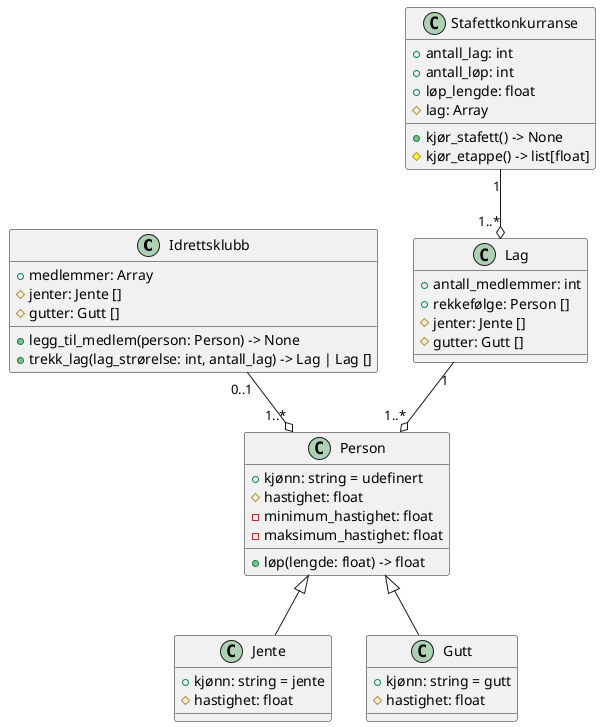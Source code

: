 @startuml stafettlop

class Idrettsklubb{
    + medlemmer: Array
    # jenter: Jente []
    # gutter: Gutt []

    + legg_til_medlem(person: Person) -> None
    + trekk_lag(lag_strørelse: int, antall_lag) -> Lag | Lag []
}

class Stafettkonkurranse {
    + antall_lag: int
    + antall_løp: int
    + løp_lengde: float
    # lag: Array

    + kjør_stafett() -> None
    # kjør_etappe() -> list[float]
}

class Lag {
    + antall_medlemmer: int
    + rekkefølge: Person []
    # jenter: Jente []
    # gutter: Gutt []
}

class Person {
    + kjønn: string = udefinert
    # hastighet: float
    - minimum_hastighet: float
    - maksimum_hastighet: float

    + løp(lengde: float) -> float
}
class Jente {
    + kjønn: string = jente
    # hastighet: float
}
class Gutt {
    + kjønn: string = gutt
    # hastighet: float
}

Person <|-- Jente
Person <|-- Gutt

Idrettsklubb "0..1" --o "1..*" Person

Stafettkonkurranse "1" --o "1..*" Lag
Lag "1" --o "1..*" Person


@enduml
